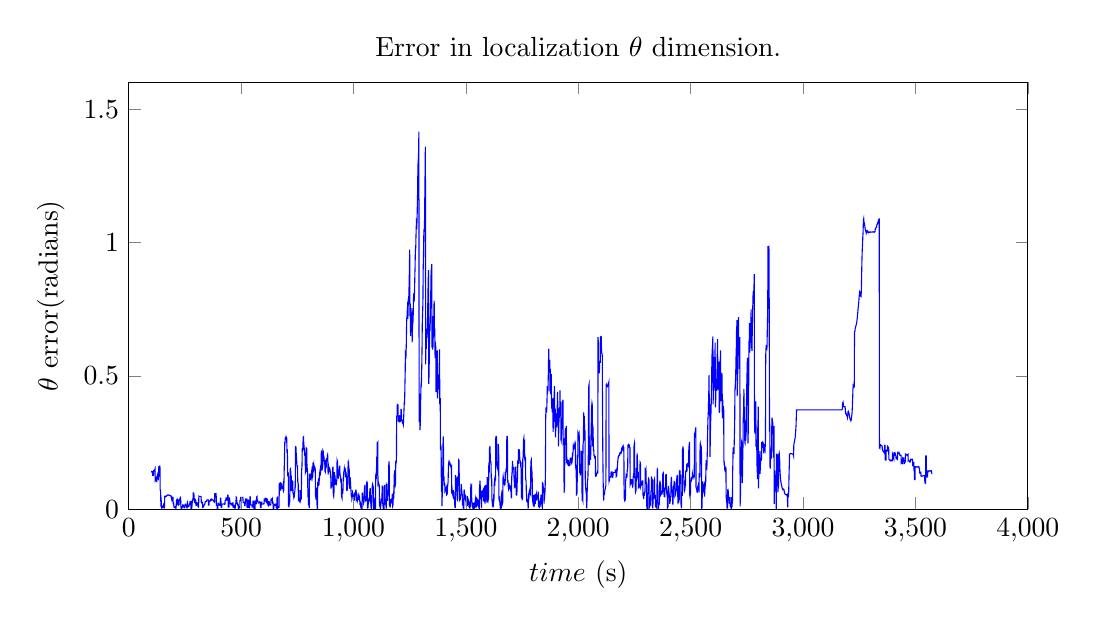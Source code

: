 % This file was created by matplotlib v0.1.0.
% Copyright (c) 2010--2014, Nico Schlömer <nico.schloemer@gmail.com>
% All rights reserved.
% 
% The lastest updates can be retrieved from
% 
% https://github.com/nschloe/matplotlib2tikz
% 
% where you can also submit bug reports and leavecomments.
% 
\begin{tikzpicture}

\begin{axis}[
title={Error in localization $\theta$ dimension.},
xlabel={$time$ (s)},
ylabel={$\theta$ error(radians)},
xmin=0, xmax=4000,
ymin=0, ymax=1.6,
axis on top,
width=13cm,
height=7cm
]
\addplot [blue]
coordinates {
(100,0.141)
(101,0.141)
(102,0.141)
(103,0.141)
(104,0.138)
(105,0.137)
(106,0.138)
(107,0.127)
(108,0.127)
(109,0.127)
(110,0.127)
(111,0.144)
(112,0.144)
(113,0.143)
(114,0.143)
(115,0.147)
(116,0.147)
(117,0.15)
(118,0.112)
(119,0.115)
(120,0.116)
(121,0.117)
(122,0.106)
(123,0.105)
(124,0.103)
(125,0.103)
(126,0.122)
(127,0.125)
(128,0.128)
(129,0.119)
(130,0.117)
(131,0.113)
(132,0.112)
(133,0.145)
(134,0.141)
(135,0.138)
(136,0.156)
(137,0.16)
(138,0.161)
(139,0.156)
(140,0.073)
(141,0.07)
(142,0.066)
(143,0.018)
(144,0.02)
(145,0.025)
(146,0.007)
(147,0.004)
(148,0.007)
(149,0.006)
(150,0.007)
(151,0.009)
(152,0.011)
(153,0.009)
(154,0.013)
(155,0.016)
(156,0.012)
(157,0.01)
(158,0.007)
(159,0.006)
(160,0.048)
(161,0.049)
(162,0.049)
(163,0.047)
(164,0.046)
(165,0.046)
(166,0.047)
(167,0.049)
(168,0.049)
(169,0.05)
(170,0.051)
(171,0.051)
(172,0.052)
(173,0.053)
(174,0.053)
(175,0.053)
(176,0.053)
(177,0.053)
(178,0.053)
(179,0.052)
(180,0.052)
(181,0.051)
(182,0.051)
(183,0.051)
(184,0.051)
(185,0.051)
(186,0.05)
(187,0.05)
(188,0.05)
(189,0.044)
(190,0.044)
(191,0.045)
(192,0.031)
(193,0.03)
(194,0.03)
(195,0.03)
(196,0.044)
(197,0.044)
(198,0.021)
(199,0.021)
(200,0.022)
(201,0.008)
(202,0.008)
(203,0.007)
(204,0.007)
(205,0.007)
(206,0.008)
(207,0.006)
(208,0.005)
(209,0.006)
(210,0.004)
(211,0.007)
(212,0.025)
(213,0.035)
(214,0.035)
(215,0.036)
(216,0.017)
(217,0.017)
(218,0.017)
(219,0.035)
(220,0.034)
(221,0.033)
(222,0.019)
(223,0.021)
(224,0.02)
(225,0.035)
(226,0.036)
(227,0.036)
(228,0.036)
(229,0.044)
(230,0.045)
(231,0.044)
(232,0.009)
(233,0.009)
(234,0.0)
(235,5.892e-05)
(236,0.0)
(237,0.007)
(238,0.008)
(239,0.008)
(240,0.015)
(241,0.016)
(242,0.015)
(243,0.015)
(244,0.011)
(245,0.011)
(246,0.005)
(247,0.005)
(248,0.005)
(249,0.005)
(250,0.016)
(251,0.016)
(252,0.018)
(253,0.017)
(254,0.015)
(255,0.013)
(256,0.012)
(257,0.009)
(258,0.008)
(259,0.006)
(260,0.023)
(261,0.025)
(262,0.008)
(263,0.009)
(264,0.01)
(265,0.01)
(266,0.01)
(267,0.011)
(268,0.011)
(269,0.02)
(270,0.02)
(271,0.018)
(272,0.019)
(273,0.029)
(274,0.029)
(275,0.028)
(276,0.028)
(277,0.0)
(278,0.001)
(279,0.0)
(280,1.594e-05)
(281,0.012)
(282,0.012)
(283,0.035)
(284,0.035)
(285,0.035)
(286,0.035)
(287,0.061)
(288,0.061)
(289,0.06)
(290,0.06)
(291,0.033)
(292,0.033)
(293,0.027)
(294,0.025)
(295,0.024)
(296,0.036)
(297,0.035)
(298,0.034)
(299,0.016)
(300,0.014)
(301,0.014)
(302,0.024)
(303,0.024)
(304,0.024)
(305,0.023)
(306,0.019)
(307,0.019)
(308,0.01)
(309,0.009)
(310,0.01)
(311,0.009)
(312,0.048)
(313,0.047)
(314,0.048)
(315,0.048)
(316,0.048)
(317,0.048)
(318,0.048)
(319,0.048)
(320,0.047)
(321,0.047)
(322,0.047)
(323,0.025)
(324,0.024)
(325,0.024)
(326,0.026)
(327,0.026)
(328,0.026)
(329,0.006)
(330,0.006)
(331,0.007)
(332,0.01)
(333,0.01)
(334,0.011)
(335,0.015)
(336,0.016)
(337,0.018)
(338,0.018)
(339,0.019)
(340,0.028)
(341,0.028)
(342,0.028)
(343,0.028)
(344,0.029)
(345,0.029)
(346,0.029)
(347,0.032)
(348,0.035)
(349,0.035)
(350,0.035)
(351,0.035)
(352,0.035)
(353,0.035)
(354,0.035)
(355,0.015)
(356,0.015)
(357,0.015)
(358,0.03)
(359,0.03)
(360,0.03)
(361,0.031)
(362,0.03)
(363,0.03)
(364,0.03)
(365,0.036)
(366,0.036)
(367,0.036)
(368,0.035)
(369,0.037)
(370,0.036)
(371,0.036)
(372,0.036)
(373,0.035)
(374,0.034)
(375,0.034)
(376,0.033)
(377,0.033)
(378,0.032)
(379,0.027)
(380,0.027)
(381,0.027)
(382,0.026)
(383,0.058)
(384,0.058)
(385,0.058)
(386,0.058)
(387,0.058)
(388,0.058)
(389,0.058)
(390,0.014)
(391,0.014)
(392,0.014)
(393,0.014)
(394,0.002)
(395,0.002)
(396,0.002)
(397,0.022)
(398,0.022)
(399,0.021)
(400,0.021)
(401,0.015)
(402,0.015)
(403,0.015)
(404,0.015)
(405,0.014)
(406,0.014)
(407,0.015)
(408,0.041)
(409,0.041)
(410,0.041)
(411,0.007)
(412,0.007)
(413,0.008)
(414,0.008)
(415,0.019)
(416,0.019)
(417,0.019)
(418,0.019)
(419,0.019)
(420,0.02)
(421,0.02)
(422,0.02)
(423,0.02)
(424,0.02)
(425,0.02)
(426,0.018)
(427,0.018)
(428,0.018)
(429,0.033)
(430,0.033)
(431,0.033)
(432,0.033)
(433,0.042)
(434,0.042)
(435,0.042)
(436,0.042)
(437,0.034)
(438,0.034)
(439,0.034)
(440,0.052)
(441,0.052)
(442,0.052)
(443,0.008)
(444,0.008)
(445,0.009)
(446,0.009)
(447,0.042)
(448,0.042)
(449,0.041)
(450,0.023)
(451,0.023)
(452,0.022)
(453,0.022)
(454,0.02)
(455,0.021)
(456,0.021)
(457,0.016)
(458,0.016)
(459,0.016)
(460,0.015)
(461,0.023)
(462,0.023)
(463,0.023)
(464,0.023)
(465,0.007)
(466,0.007)
(467,0.007)
(468,0.014)
(469,0.014)
(470,0.014)
(471,0.004)
(472,0.004)
(473,0.004)
(474,0.004)
(475,0.02)
(476,0.02)
(477,0.02)
(478,0.045)
(479,0.044)
(480,0.044)
(481,0.02)
(482,0.02)
(483,0.02)
(484,0.021)
(485,0.017)
(486,0.018)
(487,0.018)
(488,0.003)
(489,0.004)
(490,0.004)
(491,0.004)
(492,0.005)
(493,0.005)
(494,0.005)
(495,0.032)
(496,0.032)
(497,0.032)
(498,0.044)
(499,0.044)
(500,0.044)
(501,0.044)
(502,0.044)
(503,0.044)
(504,0.044)
(505,0.044)
(506,0.044)
(507,0.044)
(508,0.044)
(509,0.025)
(510,0.025)
(511,0.025)
(512,0.025)
(513,0.025)
(514,0.025)
(515,0.025)
(516,0.013)
(517,0.013)
(518,0.013)
(519,0.038)
(520,0.038)
(521,0.038)
(522,0.038)
(523,0.037)
(524,0.037)
(525,0.037)
(526,0.008)
(527,0.008)
(528,0.007)
(529,0.007)
(530,0.007)
(531,0.007)
(532,0.033)
(533,0.032)
(534,0.032)
(535,0.032)
(536,0.005)
(537,0.005)
(538,0.005)
(539,0.046)
(540,0.046)
(541,0.046)
(542,0.016)
(543,0.016)
(544,0.016)
(545,0.016)
(546,0.016)
(547,0.016)
(548,0.016)
(549,0.008)
(550,0.008)
(551,0.008)
(552,0.008)
(553,0.03)
(554,0.03)
(555,0.03)
(556,0.03)
(557,0.001)
(558,0.001)
(559,0.001)
(560,0.001)
(561,0.001)
(562,0.001)
(563,0.031)
(564,0.031)
(565,0.031)
(566,0.02)
(567,0.02)
(568,0.02)
(569,0.046)
(570,0.046)
(571,0.047)
(572,0.03)
(573,0.03)
(574,0.031)
(575,0.031)
(576,0.023)
(577,0.023)
(578,0.024)
(579,0.024)
(580,0.024)
(581,0.024)
(582,0.024)
(583,0.027)
(584,0.026)
(585,0.026)
(586,0.006)
(587,0.006)
(588,0.006)
(589,0.006)
(590,0.026)
(591,0.026)
(592,0.026)
(593,0.019)
(594,0.019)
(595,0.019)
(596,0.019)
(597,0.019)
(598,0.019)
(599,0.02)
(600,0.02)
(601,0.02)
(602,0.02)
(603,0.038)
(604,0.038)
(605,0.038)
(606,0.038)
(607,0.03)
(608,0.03)
(609,0.041)
(610,0.041)
(611,0.04)
(612,0.04)
(613,0.024)
(614,0.024)
(615,0.024)
(616,0.037)
(617,0.037)
(618,0.037)
(619,0.015)
(620,0.015)
(621,0.014)
(622,0.028)
(623,0.028)
(624,0.028)
(625,0.028)
(626,0.016)
(627,0.016)
(628,0.015)
(629,0.016)
(630,0.016)
(631,0.016)
(632,0.017)
(633,0.036)
(634,0.037)
(635,0.036)
(636,0.037)
(637,0.035)
(638,0.036)
(639,0.038)
(640,0.024)
(641,0.025)
(642,0.025)
(643,0.003)
(644,0.003)
(645,0.003)
(646,0.013)
(647,0.014)
(648,0.016)
(649,0.015)
(650,0.016)
(651,0.018)
(652,0.017)
(653,0.018)
(654,0.019)
(655,0.019)
(656,0.005)
(657,0.004)
(658,0.004)
(659,0.004)
(660,0.043)
(661,0.043)
(662,0.044)
(663,0.004)
(664,0.005)
(665,0.006)
(666,0.006)
(667,0.006)
(668,0.006)
(669,0.007)
(670,0.096)
(671,0.096)
(672,0.096)
(673,0.097)
(674,0.073)
(675,0.074)
(676,0.073)
(677,0.094)
(678,0.096)
(679,0.095)
(680,0.077)
(681,0.077)
(682,0.078)
(683,0.08)
(684,0.082)
(685,0.085)
(686,0.089)
(687,0.07)
(688,0.076)
(689,0.069)
(690,0.072)
(691,0.112)
(692,0.156)
(693,0.19)
(694,0.252)
(695,0.247)
(696,0.256)
(697,0.27)
(698,0.27)
(699,0.268)
(700,0.259)
(701,0.269)
(702,0.266)
(703,0.266)
(704,0.217)
(705,0.218)
(706,0.219)
(707,0.125)
(708,0.125)
(709,0.129)
(710,0.138)
(711,0.009)
(712,0.015)
(713,0.025)
(714,0.017)
(715,0.022)
(716,0.029)
(717,0.03)
(718,0.148)
(719,0.151)
(720,0.152)
(721,0.138)
(722,0.119)
(723,0.12)
(724,0.068)
(725,0.076)
(726,0.083)
(727,0.085)
(728,0.1)
(729,0.104)
(730,0.103)
(731,0.06)
(732,0.06)
(733,0.056)
(734,0.048)
(735,0.042)
(736,0.044)
(737,0.052)
(738,0.063)
(739,0.065)
(740,0.082)
(741,0.083)
(742,0.233)
(743,0.234)
(744,0.232)
(745,0.213)
(746,0.195)
(747,0.19)
(748,0.163)
(749,0.163)
(750,0.156)
(751,0.164)
(752,0.103)
(753,0.099)
(754,0.097)
(755,0.034)
(756,0.035)
(757,0.034)
(758,0.036)
(759,0.032)
(760,0.036)
(761,0.028)
(762,0.071)
(763,0.061)
(764,0.058)
(765,0.038)
(766,0.043)
(767,0.042)
(768,0.041)
(769,0.141)
(770,0.152)
(771,0.164)
(772,0.226)
(773,0.228)
(774,0.228)
(775,0.227)
(776,0.268)
(777,0.27)
(778,0.271)
(779,0.233)
(780,0.236)
(781,0.226)
(782,0.218)
(783,0.202)
(784,0.201)
(785,0.203)
(786,0.142)
(787,0.146)
(788,0.14)
(789,0.142)
(790,0.229)
(791,0.228)
(792,0.226)
(793,0.167)
(794,0.154)
(795,0.145)
(796,0.137)
(797,0.062)
(798,0.066)
(799,0.068)
(800,0.016)
(801,0.016)
(802,0.025)
(803,0.004)
(804,0.123)
(805,0.121)
(806,0.131)
(807,0.131)
(808,0.119)
(809,0.116)
(810,0.108)
(811,0.117)
(812,0.119)
(813,0.132)
(814,0.143)
(815,0.148)
(816,0.142)
(817,0.121)
(818,0.126)
(819,0.125)
(820,0.174)
(821,0.163)
(822,0.165)
(823,0.169)
(824,0.15)
(825,0.153)
(826,0.158)
(827,0.159)
(828,0.157)
(829,0.153)
(830,0.149)
(831,0.052)
(832,0.048)
(833,0.038)
(834,0.038)
(835,0.072)
(836,0.077)
(837,0.076)
(838,0.01)
(839,0.003)
(840,0.001)
(841,0.099)
(842,0.099)
(843,0.104)
(844,0.099)
(845,0.099)
(846,0.091)
(847,0.092)
(848,0.121)
(849,0.132)
(850,0.138)
(851,0.132)
(852,0.138)
(853,0.136)
(854,0.162)
(855,0.163)
(856,0.168)
(857,0.22)
(858,0.211)
(859,0.21)
(860,0.145)
(861,0.151)
(862,0.155)
(863,0.158)
(864,0.22)
(865,0.218)
(866,0.214)
(867,0.184)
(868,0.189)
(869,0.191)
(870,0.18)
(871,0.179)
(872,0.18)
(873,0.148)
(874,0.15)
(875,0.145)
(876,0.157)
(877,0.172)
(878,0.169)
(879,0.166)
(880,0.19)
(881,0.19)
(882,0.186)
(883,0.178)
(884,0.201)
(885,0.204)
(886,0.196)
(887,0.13)
(888,0.139)
(889,0.14)
(890,0.157)
(891,0.152)
(892,0.149)
(893,0.149)
(894,0.151)
(895,0.145)
(896,0.146)
(897,0.135)
(898,0.126)
(899,0.121)
(900,0.077)
(901,0.083)
(902,0.087)
(903,0.086)
(904,0.097)
(905,0.096)
(906,0.1)
(907,0.151)
(908,0.149)
(909,0.151)
(910,0.06)
(911,0.052)
(912,0.048)
(913,0.056)
(914,0.137)
(915,0.137)
(916,0.134)
(917,0.106)
(918,0.103)
(919,0.108)
(920,0.094)
(921,0.095)
(922,0.099)
(923,0.101)
(924,0.097)
(925,0.102)
(926,0.113)
(927,0.184)
(928,0.181)
(929,0.179)
(930,0.123)
(931,0.12)
(932,0.118)
(933,0.117)
(934,0.137)
(935,0.143)
(936,0.136)
(937,0.156)
(938,0.161)
(939,0.161)
(940,0.128)
(941,0.126)
(942,0.124)
(943,0.113)
(944,0.1)
(945,0.099)
(946,0.102)
(947,0.048)
(948,0.044)
(949,0.041)
(950,0.063)
(951,0.066)
(952,0.064)
(953,0.063)
(954,0.119)
(955,0.114)
(956,0.104)
(957,0.14)
(958,0.142)
(959,0.15)
(960,0.142)
(961,0.142)
(962,0.148)
(963,0.151)
(964,0.149)
(965,0.122)
(966,0.121)
(967,0.14)
(968,0.125)
(969,0.123)
(970,0.069)
(971,0.074)
(972,0.073)
(973,0.088)
(974,0.094)
(975,0.096)
(976,0.172)
(977,0.17)
(978,0.174)
(979,0.16)
(980,0.151)
(981,0.148)
(982,0.077)
(983,0.084)
(984,0.08)
(985,0.081)
(986,0.119)
(987,0.086)
(988,0.084)
(989,0.069)
(990,0.053)
(991,0.044)
(992,0.054)
(993,0.039)
(994,0.043)
(995,0.052)
(996,0.045)
(997,0.057)
(998,0.052)
(999,0.051)
(1000,0.047)
(1001,0.049)
(1002,0.051)
(1003,0.038)
(1004,0.034)
(1005,0.034)
(1006,0.061)
(1007,0.062)
(1008,0.057)
(1009,0.06)
(1010,0.071)
(1011,0.071)
(1012,0.067)
(1013,0.037)
(1014,0.04)
(1015,0.036)
(1016,0.035)
(1017,0.035)
(1018,0.032)
(1019,0.043)
(1020,0.038)
(1021,0.04)
(1022,0.048)
(1023,0.042)
(1024,0.039)
(1025,0.04)
(1026,0.046)
(1027,0.042)
(1028,0.031)
(1029,0.018)
(1030,0.018)
(1031,0.028)
(1032,0.009)
(1033,0.008)
(1034,0.003)
(1035,0.01)
(1036,0.006)
(1037,0.009)
(1038,0.007)
(1039,0.062)
(1040,0.054)
(1041,0.042)
(1042,0.048)
(1043,0.04)
(1044,0.037)
(1045,0.026)
(1046,0.031)
(1047,0.043)
(1048,0.042)
(1049,0.08)
(1050,0.085)
(1051,0.091)
(1052,0.051)
(1053,0.033)
(1054,0.035)
(1055,0.035)
(1056,0.044)
(1057,0.032)
(1058,0.032)
(1059,0.099)
(1060,0.102)
(1061,0.1)
(1062,0.002)
(1063,0.012)
(1064,0.01)
(1065,0.004)
(1066,0.034)
(1067,0.035)
(1068,0.027)
(1069,0.042)
(1070,0.031)
(1071,0.038)
(1072,0.053)
(1073,0.074)
(1074,0.077)
(1075,0.077)
(1076,0.024)
(1077,0.022)
(1078,0.008)
(1079,0.002)
(1080,0.002)
(1081,0.01)
(1082,0.018)
(1083,0.074)
(1084,0.091)
(1085,0.094)
(1086,0.089)
(1087,0.088)
(1088,0.082)
(1089,0.08)
(1090,0.0)
(1091,0.001)
(1092,0.01)
(1093,0.036)
(1094,0.033)
(1095,0.032)
(1096,0.01)
(1097,0.011)
(1098,0.001)
(1099,0.127)
(1100,0.131)
(1101,0.114)
(1102,0.115)
(1103,0.183)
(1104,0.18)
(1105,0.178)
(1106,0.253)
(1107,0.236)
(1108,0.24)
(1109,0.098)
(1110,0.101)
(1111,0.097)
(1112,0.098)
(1113,0.088)
(1114,0.083)
(1115,0.092)
(1116,0.01)
(1117,0.016)
(1118,0.016)
(1119,0.002)
(1120,0.005)
(1121,0.013)
(1122,0.015)
(1123,0.037)
(1124,0.038)
(1125,0.033)
(1126,0.037)
(1127,0.057)
(1128,0.086)
(1129,0.086)
(1130,0.022)
(1131,0.017)
(1132,0.005)
(1133,0.003)
(1134,0.005)
(1135,0.003)
(1136,0.001)
(1137,0.083)
(1138,0.086)
(1139,0.091)
(1140,0.017)
(1141,0.035)
(1142,0.031)
(1143,0.029)
(1144,0.023)
(1145,0.009)
(1146,0.002)
(1147,0.089)
(1148,0.086)
(1149,0.088)
(1150,0.042)
(1151,0.031)
(1152,0.044)
(1153,0.063)
(1154,0.06)
(1155,0.058)
(1156,0.052)
(1157,0.165)
(1158,0.179)
(1159,0.162)
(1160,0.013)
(1161,0.019)
(1162,0.013)
(1163,0.006)
(1164,0.019)
(1165,0.027)
(1166,0.037)
(1167,0.024)
(1168,0.024)
(1169,0.033)
(1170,0.04)
(1171,0.025)
(1172,0.047)
(1173,0.058)
(1174,0.01)
(1175,0.012)
(1176,0.02)
(1177,0.043)
(1178,0.045)
(1179,0.061)
(1180,0.057)
(1181,0.127)
(1182,0.134)
(1183,0.137)
(1184,0.146)
(1185,0.097)
(1186,0.09)
(1187,0.094)
(1188,0.172)
(1189,0.17)
(1190,0.176)
(1191,0.177)
(1192,0.348)
(1193,0.349)
(1194,0.349)
(1195,0.392)
(1196,0.391)
(1197,0.391)
(1198,0.391)
(1199,0.33)
(1200,0.33)
(1201,0.331)
(1202,0.33)
(1203,0.329)
(1204,0.349)
(1205,0.35)
(1206,0.349)
(1207,0.328)
(1208,0.328)
(1209,0.328)
(1210,0.328)
(1211,0.371)
(1212,0.37)
(1213,0.371)
(1214,0.334)
(1215,0.334)
(1216,0.334)
(1217,0.334)
(1218,0.323)
(1219,0.322)
(1220,0.321)
(1221,0.319)
(1222,0.316)
(1223,0.337)
(1224,0.357)
(1225,0.379)
(1226,0.399)
(1227,0.398)
(1228,0.425)
(1229,0.473)
(1230,0.509)
(1231,0.582)
(1232,0.578)
(1233,0.564)
(1234,0.587)
(1235,0.619)
(1236,0.679)
(1237,0.714)
(1238,0.715)
(1239,0.744)
(1240,0.739)
(1241,0.777)
(1242,0.714)
(1243,0.744)
(1244,0.791)
(1245,0.769)
(1246,0.796)
(1247,0.823)
(1248,0.865)
(1249,0.907)
(1250,0.973)
(1251,0.733)
(1252,0.735)
(1253,0.771)
(1254,0.649)
(1255,0.675)
(1256,0.691)
(1257,0.698)
(1258,0.699)
(1259,0.725)
(1260,0.754)
(1261,0.625)
(1262,0.662)
(1263,0.701)
(1264,0.693)
(1265,0.711)
(1266,0.737)
(1267,0.791)
(1268,0.809)
(1269,0.782)
(1270,0.781)
(1271,0.797)
(1272,0.836)
(1273,0.875)
(1274,0.908)
(1275,0.955)
(1276,0.976)
(1277,0.98)
(1278,1.022)
(1279,1.049)
(1280,1.076)
(1281,1.072)
(1282,1.067)
(1283,1.085)
(1284,1.137)
(1285,1.176)
(1286,1.243)
(1287,1.292)
(1288,1.307)
(1289,1.316)
(1290,1.355)
(1291,1.416)
(1292,0.326)
(1293,0.379)
(1294,0.418)
(1295,0.433)
(1296,0.296)
(1297,0.316)
(1298,0.356)
(1299,0.41)
(1300,0.45)
(1301,0.477)
(1302,0.461)
(1303,0.503)
(1304,0.547)
(1305,0.603)
(1306,0.691)
(1307,0.724)
(1308,0.746)
(1309,0.784)
(1310,0.894)
(1311,0.934)
(1312,0.982)
(1313,1.035)
(1314,1.05)
(1315,1.04)
(1316,1.067)
(1317,1.155)
(1318,1.201)
(1319,1.317)
(1320,1.359)
(1321,0.543)
(1322,0.605)
(1323,0.624)
(1324,0.601)
(1325,0.643)
(1326,0.677)
(1327,0.642)
(1328,0.657)
(1329,0.685)
(1330,0.747)
(1331,0.787)
(1332,0.841)
(1333,0.875)
(1334,0.896)
(1335,0.47)
(1336,0.502)
(1337,0.552)
(1338,0.623)
(1339,0.67)
(1340,0.685)
(1341,0.682)
(1342,0.735)
(1343,0.778)
(1344,0.82)
(1345,0.877)
(1346,0.893)
(1347,0.89)
(1348,0.919)
(1349,0.606)
(1350,0.655)
(1351,0.724)
(1352,0.598)
(1353,0.619)
(1354,0.617)
(1355,0.655)
(1356,0.664)
(1357,0.708)
(1358,0.759)
(1359,0.782)
(1360,0.659)
(1361,0.647)
(1362,0.677)
(1363,0.566)
(1364,0.625)
(1365,0.62)
(1366,0.609)
(1367,0.439)
(1368,0.489)
(1369,0.536)
(1370,0.523)
(1371,0.562)
(1372,0.589)
(1373,0.595)
(1374,0.415)
(1375,0.442)
(1376,0.505)
(1377,0.455)
(1378,0.456)
(1379,0.448)
(1380,0.475)
(1381,0.507)
(1382,0.558)
(1383,0.599)
(1384,0.394)
(1385,0.414)
(1386,0.414)
(1387,0.224)
(1388,0.223)
(1389,0.226)
(1390,0.228)
(1391,0.074)
(1392,0.076)
(1393,0.076)
(1394,0.011)
(1395,0.062)
(1396,0.063)
(1397,0.116)
(1398,0.234)
(1399,0.26)
(1400,0.273)
(1401,0.108)
(1402,0.108)
(1403,0.111)
(1404,0.093)
(1405,0.094)
(1406,0.094)
(1407,0.067)
(1408,0.069)
(1409,0.071)
(1410,0.07)
(1411,0.078)
(1412,0.08)
(1413,0.082)
(1414,0.053)
(1415,0.054)
(1416,0.056)
(1417,0.057)
(1418,0.088)
(1419,0.087)
(1420,0.095)
(1421,0.102)
(1422,0.144)
(1423,0.169)
(1424,0.165)
(1425,0.165)
(1426,0.167)
(1427,0.171)
(1428,0.175)
(1429,0.171)
(1430,0.168)
(1431,0.166)
(1432,0.167)
(1433,0.159)
(1434,0.156)
(1435,0.161)
(1436,0.162)
(1437,0.058)
(1438,0.066)
(1439,0.073)
(1440,0.064)
(1441,0.062)
(1442,0.051)
(1443,0.048)
(1444,0.071)
(1445,0.06)
(1446,0.061)
(1447,0.045)
(1448,0.045)
(1449,0.044)
(1450,0.037)
(1451,0.006)
(1452,0.006)
(1453,0.006)
(1454,0.128)
(1455,0.121)
(1456,0.12)
(1457,0.116)
(1458,0.083)
(1459,0.087)
(1460,0.092)
(1461,0.037)
(1462,0.035)
(1463,0.042)
(1464,0.114)
(1465,0.112)
(1466,0.112)
(1467,0.11)
(1468,0.185)
(1469,0.184)
(1470,0.18)
(1471,0.034)
(1472,0.036)
(1473,0.038)
(1474,0.035)
(1475,0.037)
(1476,0.043)
(1477,0.053)
(1478,0.054)
(1479,0.094)
(1480,0.088)
(1481,0.08)
(1482,0.062)
(1483,0.054)
(1484,0.054)
(1485,0.016)
(1486,0.015)
(1487,0.021)
(1488,0.009)
(1489,0.002)
(1490,0.004)
(1491,0.003)
(1492,0.074)
(1493,0.069)
(1494,0.061)
(1495,0.049)
(1496,0.041)
(1497,0.042)
(1498,0.045)
(1499,0.037)
(1500,0.04)
(1501,0.036)
(1502,0.012)
(1503,0.011)
(1504,0.012)
(1505,0.02)
(1506,0.048)
(1507,0.048)
(1508,0.04)
(1509,0.02)
(1510,0.022)
(1511,0.023)
(1512,0.029)
(1513,0.025)
(1514,0.009)
(1515,0.008)
(1516,0.009)
(1517,0.007)
(1518,0.003)
(1519,0.023)
(1520,0.031)
(1521,0.027)
(1522,0.086)
(1523,0.083)
(1524,0.086)
(1525,0.088)
(1526,0.038)
(1527,0.027)
(1528,0.025)
(1529,0.013)
(1530,0.009)
(1531,0.016)
(1532,0.018)
(1533,0.007)
(1534,0.002)
(1535,0.003)
(1536,0.017)
(1537,0.019)
(1538,0.021)
(1539,0.006)
(1540,0.008)
(1541,0.009)
(1542,0.012)
(1543,0.039)
(1544,0.035)
(1545,0.037)
(1546,0.032)
(1547,0.011)
(1548,0.013)
(1549,0.016)
(1550,0.038)
(1551,0.036)
(1552,0.025)
(1553,0.021)
(1554,0.017)
(1555,0.021)
(1556,0.036)
(1557,0.013)
(1558,0.011)
(1559,0.003)
(1560,0.002)
(1561,0.091)
(1562,0.091)
(1563,0.107)
(1564,0.082)
(1565,0.066)
(1566,0.056)
(1567,0.054)
(1568,0.022)
(1569,0.017)
(1570,0.004)
(1571,0.069)
(1572,0.049)
(1573,0.047)
(1574,0.047)
(1575,0.055)
(1576,0.07)
(1577,0.072)
(1578,0.05)
(1579,0.041)
(1580,0.028)
(1581,0.068)
(1582,0.078)
(1583,0.084)
(1584,0.085)
(1585,0.021)
(1586,0.029)
(1587,0.034)
(1588,0.078)
(1589,0.085)
(1590,0.091)
(1591,0.039)
(1592,0.038)
(1593,0.034)
(1594,0.025)
(1595,0.12)
(1596,0.11)
(1597,0.11)
(1598,0.115)
(1599,0.054)
(1600,0.038)
(1601,0.043)
(1602,0.162)
(1603,0.159)
(1604,0.155)
(1605,0.226)
(1606,0.226)
(1607,0.237)
(1608,0.216)
(1609,0.178)
(1610,0.179)
(1611,0.179)
(1612,0.169)
(1613,0.116)
(1614,0.115)
(1615,0.113)
(1616,0.037)
(1617,0.028)
(1618,0.034)
(1619,0.02)
(1620,0.016)
(1621,0.009)
(1622,0.01)
(1623,0.035)
(1624,0.03)
(1625,0.037)
(1626,0.091)
(1627,0.1)
(1628,0.093)
(1629,0.087)
(1630,0.127)
(1631,0.119)
(1632,0.117)
(1633,0.266)
(1634,0.272)
(1635,0.273)
(1636,0.273)
(1637,0.164)
(1638,0.164)
(1639,0.167)
(1640,0.153)
(1641,0.151)
(1642,0.151)
(1643,0.147)
(1644,0.245)
(1645,0.232)
(1646,0.21)
(1647,0.043)
(1648,0.036)
(1649,0.037)
(1650,0.048)
(1651,0.025)
(1652,0.016)
(1653,0.006)
(1654,0.004)
(1655,0.014)
(1656,0.019)
(1657,0.001)
(1658,0.041)
(1659,0.057)
(1660,0.062)
(1661,0.057)
(1662,0.019)
(1663,0.022)
(1664,0.025)
(1665,0.113)
(1666,0.122)
(1667,0.115)
(1668,0.102)
(1669,0.099)
(1670,0.104)
(1671,0.106)
(1672,0.095)
(1673,0.092)
(1674,0.095)
(1675,0.14)
(1676,0.13)
(1677,0.125)
(1678,0.141)
(1679,0.149)
(1680,0.148)
(1681,0.146)
(1682,0.26)
(1683,0.273)
(1684,0.273)
(1685,0.256)
(1686,0.1)
(1687,0.106)
(1688,0.106)
(1689,0.078)
(1690,0.075)
(1691,0.088)
(1692,0.097)
(1693,0.089)
(1694,0.083)
(1695,0.076)
(1696,0.089)
(1697,0.089)
(1698,0.075)
(1699,0.075)
(1700,0.069)
(1701,0.064)
(1702,0.046)
(1703,0.041)
(1704,0.119)
(1705,0.133)
(1706,0.132)
(1707,0.181)
(1708,0.171)
(1709,0.16)
(1710,0.153)
(1711,0.151)
(1712,0.151)
(1713,0.157)
(1714,0.122)
(1715,0.115)
(1716,0.085)
(1717,0.087)
(1718,0.099)
(1719,0.086)
(1720,0.081)
(1721,0.156)
(1722,0.157)
(1723,0.136)
(1724,0.067)
(1725,0.07)
(1726,0.051)
(1727,0.057)
(1728,0.092)
(1729,0.11)
(1730,0.118)
(1731,0.182)
(1732,0.177)
(1733,0.17)
(1734,0.225)
(1735,0.212)
(1736,0.209)
(1737,0.215)
(1738,0.217)
(1739,0.209)
(1740,0.18)
(1741,0.182)
(1742,0.179)
(1743,0.176)
(1744,0.157)
(1745,0.17)
(1746,0.171)
(1747,0.045)
(1748,0.043)
(1749,0.044)
(1750,0.04)
(1751,0.045)
(1752,0.036)
(1753,0.186)
(1754,0.192)
(1755,0.192)
(1756,0.247)
(1757,0.261)
(1758,0.266)
(1759,0.248)
(1760,0.245)
(1761,0.248)
(1762,0.188)
(1763,0.184)
(1764,0.191)
(1765,0.196)
(1766,0.115)
(1767,0.109)
(1768,0.105)
(1769,0.063)
(1770,0.05)
(1771,0.031)
(1772,0.032)
(1773,0.03)
(1774,0.032)
(1775,0.028)
(1776,0.023)
(1777,0.005)
(1778,0.006)
(1779,0.059)
(1780,0.053)
(1781,0.05)
(1782,0.067)
(1783,0.069)
(1784,0.071)
(1785,0.075)
(1786,0.06)
(1787,0.057)
(1788,0.055)
(1789,0.173)
(1790,0.181)
(1791,0.184)
(1792,0.152)
(1793,0.148)
(1794,0.14)
(1795,0.124)
(1796,0.036)
(1797,0.031)
(1798,0.039)
(1799,0.029)
(1800,0.035)
(1801,0.053)
(1802,0.04)
(1803,0.016)
(1804,0.018)
(1805,0.016)
(1806,0.054)
(1807,0.04)
(1808,0.036)
(1809,0.019)
(1810,0.057)
(1811,0.046)
(1812,0.049)
(1813,0.052)
(1814,0.056)
(1815,0.032)
(1816,0.04)
(1817,0.041)
(1818,0.045)
(1819,0.048)
(1820,0.05)
(1821,0.052)
(1822,0.066)
(1823,0.013)
(1824,0.011)
(1825,0.013)
(1826,0.031)
(1827,0.014)
(1828,0.009)
(1829,0.011)
(1830,0.011)
(1831,0.038)
(1832,0.027)
(1833,0.036)
(1834,0.054)
(1835,0.035)
(1836,0.04)
(1837,0.043)
(1838,0.015)
(1839,0.011)
(1840,0.007)
(1841,0.098)
(1842,0.097)
(1843,0.094)
(1844,0.085)
(1845,0.06)
(1846,0.066)
(1847,0.065)
(1848,0.021)
(1849,0.045)
(1850,0.061)
(1851,0.056)
(1852,0.066)
(1853,0.091)
(1854,0.138)
(1855,0.336)
(1856,0.369)
(1857,0.382)
(1858,0.375)
(1859,0.362)
(1860,0.381)
(1861,0.406)
(1862,0.461)
(1863,0.431)
(1864,0.452)
(1865,0.441)
(1866,0.473)
(1867,0.513)
(1868,0.568)
(1869,0.602)
(1870,0.534)
(1871,0.541)
(1872,0.552)
(1873,0.559)
(1874,0.442)
(1875,0.493)
(1876,0.526)
(1877,0.443)
(1878,0.431)
(1879,0.466)
(1880,0.506)
(1881,0.399)
(1882,0.378)
(1883,0.385)
(1884,0.363)
(1885,0.374)
(1886,0.381)
(1887,0.415)
(1888,0.29)
(1889,0.321)
(1890,0.302)
(1891,0.383)
(1892,0.415)
(1893,0.428)
(1894,0.461)
(1895,0.327)
(1896,0.35)
(1897,0.361)
(1898,0.377)
(1899,0.269)
(1900,0.305)
(1901,0.357)
(1902,0.357)
(1903,0.32)
(1904,0.32)
(1905,0.307)
(1906,0.351)
(1907,0.402)
(1908,0.44)
(1909,0.373)
(1910,0.376)
(1911,0.376)
(1912,0.235)
(1913,0.287)
(1914,0.324)
(1915,0.34)
(1916,0.354)
(1917,0.348)
(1918,0.387)
(1919,0.445)
(1920,0.348)
(1921,0.387)
(1922,0.403)
(1923,0.261)
(1924,0.257)
(1925,0.269)
(1926,0.313)
(1927,0.299)
(1928,0.343)
(1929,0.333)
(1930,0.399)
(1931,0.405)
(1932,0.41)
(1933,0.251)
(1934,0.254)
(1935,0.256)
(1936,0.258)
(1937,0.061)
(1938,0.073)
(1939,0.089)
(1940,0.207)
(1941,0.25)
(1942,0.29)
(1943,0.304)
(1944,0.278)
(1945,0.291)
(1946,0.302)
(1947,0.312)
(1948,0.173)
(1949,0.179)
(1950,0.183)
(1951,0.175)
(1952,0.171)
(1953,0.17)
(1954,0.168)
(1955,0.181)
(1956,0.18)
(1957,0.181)
(1958,0.164)
(1959,0.164)
(1960,0.164)
(1961,0.165)
(1962,0.164)
(1963,0.166)
(1964,0.188)
(1965,0.191)
(1966,0.191)
(1967,0.191)
(1968,0.179)
(1969,0.18)
(1970,0.18)
(1971,0.173)
(1972,0.175)
(1973,0.183)
(1974,0.212)
(1975,0.196)
(1976,0.212)
(1977,0.215)
(1978,0.24)
(1979,0.237)
(1980,0.231)
(1981,0.235)
(1982,0.237)
(1983,0.234)
(1984,0.24)
(1985,0.244)
(1986,0.25)
(1987,0.247)
(1988,0.162)
(1989,0.155)
(1990,0.157)
(1991,0.146)
(1992,0.051)
(1993,0.057)
(1994,0.059)
(1995,0.063)
(1996,0.202)
(1997,0.19)
(1998,0.205)
(1999,0.287)
(2000,0.284)
(2001,0.281)
(2002,0.273)
(2003,0.276)
(2004,0.28)
(2005,0.26)
(2006,0.136)
(2007,0.148)
(2008,0.148)
(2009,0.13)
(2010,0.132)
(2011,0.134)
(2012,0.147)
(2013,0.201)
(2014,0.197)
(2015,0.218)
(2016,0.211)
(2017,0.039)
(2018,0.041)
(2019,0.038)
(2020,0.034)
(2021,0.239)
(2022,0.248)
(2023,0.249)
(2024,0.363)
(2025,0.345)
(2026,0.34)
(2027,0.349)
(2028,0.296)
(2029,0.287)
(2030,0.295)
(2031,0.12)
(2032,0.095)
(2033,0.08)
(2034,0.069)
(2035,0.064)
(2036,0.056)
(2037,0.024)
(2038,0.003)
(2039,0.044)
(2040,0.074)
(2041,0.104)
(2042,0.11)
(2043,0.12)
(2044,0.159)
(2045,0.219)
(2046,0.428)
(2047,0.464)
(2048,0.468)
(2049,0.172)
(2050,0.165)
(2051,0.193)
(2052,0.232)
(2053,0.229)
(2054,0.194)
(2055,0.185)
(2056,0.238)
(2057,0.283)
(2058,0.322)
(2059,0.376)
(2060,0.389)
(2061,0.398)
(2062,0.393)
(2063,0.235)
(2064,0.266)
(2065,0.317)
(2066,0.286)
(2067,0.247)
(2068,0.221)
(2069,0.221)
(2070,0.202)
(2071,0.2)
(2072,0.197)
(2073,0.194)
(2074,0.196)
(2075,0.194)
(2076,0.195)
(2077,0.124)
(2078,0.123)
(2079,0.124)
(2080,0.126)
(2081,0.128)
(2082,0.131)
(2083,0.134)
(2084,0.134)
(2085,0.138)
(2086,0.141)
(2087,0.14)
(2088,0.645)
(2089,0.627)
(2090,0.625)
(2091,0.513)
(2092,0.511)
(2093,0.511)
(2094,0.513)
(2095,0.552)
(2096,0.552)
(2097,0.551)
(2098,0.551)
(2099,0.645)
(2100,0.647)
(2101,0.648)
(2102,0.648)
(2103,0.61)
(2104,0.585)
(2105,0.585)
(2106,0.584)
(2107,0.571)
(2108,0.358)
(2109,0.233)
(2110,0.156)
(2111,0.094)
(2112,0.06)
(2113,0.032)
(2114,0.049)
(2115,0.061)
(2116,0.053)
(2117,0.062)
(2118,0.066)
(2119,0.073)
(2120,0.076)
(2121,0.083)
(2122,0.085)
(2123,0.086)
(2124,0.464)
(2125,0.467)
(2126,0.464)
(2127,0.462)
(2128,0.463)
(2129,0.461)
(2130,0.46)
(2131,0.463)
(2132,0.465)
(2133,0.469)
(2134,0.466)
(2135,0.47)
(2136,0.474)
(2137,0.104)
(2138,0.107)
(2139,0.11)
(2140,0.117)
(2141,0.118)
(2142,0.12)
(2143,0.121)
(2144,0.122)
(2145,0.123)
(2146,0.138)
(2147,0.14)
(2148,0.14)
(2149,0.14)
(2150,0.14)
(2151,0.119)
(2152,0.119)
(2153,0.119)
(2154,0.119)
(2155,0.136)
(2156,0.136)
(2157,0.137)
(2158,0.137)
(2159,0.137)
(2160,0.137)
(2161,0.137)
(2162,0.137)
(2163,0.137)
(2164,0.137)
(2165,0.146)
(2166,0.146)
(2167,0.146)
(2168,0.147)
(2169,0.122)
(2170,0.123)
(2171,0.125)
(2172,0.138)
(2173,0.143)
(2174,0.163)
(2175,0.169)
(2176,0.181)
(2177,0.189)
(2178,0.197)
(2179,0.196)
(2180,0.2)
(2181,0.2)
(2182,0.202)
(2183,0.202)
(2184,0.207)
(2185,0.206)
(2186,0.211)
(2187,0.212)
(2188,0.213)
(2189,0.212)
(2190,0.214)
(2191,0.211)
(2192,0.213)
(2193,0.224)
(2194,0.222)
(2195,0.223)
(2196,0.225)
(2197,0.23)
(2198,0.227)
(2199,0.234)
(2200,0.236)
(2201,0.229)
(2202,0.227)
(2203,0.228)
(2204,0.041)
(2205,0.041)
(2206,0.042)
(2207,0.031)
(2208,0.032)
(2209,0.036)
(2210,0.049)
(2211,0.106)
(2212,0.117)
(2213,0.126)
(2214,0.123)
(2215,0.119)
(2216,0.12)
(2217,0.124)
(2218,0.147)
(2219,0.149)
(2220,0.156)
(2221,0.24)
(2222,0.241)
(2223,0.242)
(2224,0.238)
(2225,0.242)
(2226,0.242)
(2227,0.238)
(2228,0.233)
(2229,0.232)
(2230,0.231)
(2231,0.092)
(2232,0.095)
(2233,0.095)
(2234,0.097)
(2235,0.099)
(2236,0.104)
(2237,0.112)
(2238,0.1)
(2239,0.101)
(2240,0.093)
(2241,0.088)
(2242,0.092)
(2243,0.082)
(2244,0.12)
(2245,0.123)
(2246,0.123)
(2247,0.122)
(2248,0.234)
(2249,0.244)
(2250,0.248)
(2251,0.151)
(2252,0.148)
(2253,0.149)
(2254,0.067)
(2255,0.063)
(2256,0.067)
(2257,0.072)
(2258,0.114)
(2259,0.116)
(2260,0.117)
(2261,0.199)
(2262,0.204)
(2263,0.201)
(2264,0.129)
(2265,0.123)
(2266,0.129)
(2267,0.131)
(2268,0.079)
(2269,0.079)
(2270,0.08)
(2271,0.082)
(2272,0.086)
(2273,0.091)
(2274,0.085)
(2275,0.176)
(2276,0.174)
(2277,0.169)
(2278,0.089)
(2279,0.093)
(2280,0.092)
(2281,0.091)
(2282,0.094)
(2283,0.098)
(2284,0.101)
(2285,0.099)
(2286,0.103)
(2287,0.108)
(2288,0.053)
(2289,0.051)
(2290,0.049)
(2291,0.038)
(2292,0.056)
(2293,0.058)
(2294,0.05)
(2295,0.061)
(2296,0.062)
(2297,0.064)
(2298,0.146)
(2299,0.144)
(2300,0.149)
(2301,0.152)
(2302,0.103)
(2303,0.099)
(2304,0.094)
(2305,0.006)
(2306,0.003)
(2307,0.001)
(2308,0.002)
(2309,0.06)
(2310,0.061)
(2311,0.062)
(2312,0.108)
(2313,0.114)
(2314,0.112)
(2315,0.108)
(2316,0.005)
(2317,0.007)
(2318,0.01)
(2319,0.023)
(2320,0.019)
(2321,0.019)
(2322,0.018)
(2323,0.065)
(2324,0.067)
(2325,0.072)
(2326,0.119)
(2327,0.118)
(2328,0.112)
(2329,0.11)
(2330,0.011)
(2331,0.005)
(2332,0.005)
(2333,0.053)
(2334,0.05)
(2335,0.045)
(2336,0.038)
(2337,0.107)
(2338,0.109)
(2339,0.112)
(2340,0.059)
(2341,0.054)
(2342,0.046)
(2343,0.047)
(2344,0.007)
(2345,0.015)
(2346,0.014)
(2347,0.01)
(2348,0.03)
(2349,0.029)
(2350,0.034)
(2351,0.144)
(2352,0.15)
(2353,0.148)
(2354,0.004)
(2355,0.002)
(2356,0.007)
(2357,0.004)
(2358,0.018)
(2359,0.016)
(2360,0.018)
(2361,0.019)
(2362,0.096)
(2363,0.1)
(2364,0.107)
(2365,0.093)
(2366,0.094)
(2367,0.09)
(2368,0.056)
(2369,0.058)
(2370,0.062)
(2371,0.058)
(2372,0.057)
(2373,0.06)
(2374,0.063)
(2375,0.067)
(2376,0.129)
(2377,0.135)
(2378,0.136)
(2379,0.081)
(2380,0.075)
(2381,0.07)
(2382,0.048)
(2383,0.047)
(2384,0.046)
(2385,0.046)
(2386,0.079)
(2387,0.079)
(2388,0.079)
(2389,0.125)
(2390,0.13)
(2391,0.13)
(2392,0.129)
(2393,0.063)
(2394,0.058)
(2395,0.06)
(2396,0.055)
(2397,0.004)
(2398,0.005)
(2399,0.007)
(2400,0.073)
(2401,0.077)
(2402,0.087)
(2403,0.061)
(2404,0.062)
(2405,0.053)
(2406,0.048)
(2407,0.02)
(2408,0.027)
(2409,0.029)
(2410,0.045)
(2411,0.047)
(2412,0.048)
(2413,0.111)
(2414,0.118)
(2415,0.117)
(2416,0.071)
(2417,0.062)
(2418,0.062)
(2419,0.064)
(2420,0.02)
(2421,0.019)
(2422,0.025)
(2423,0.083)
(2424,0.083)
(2425,0.087)
(2426,0.094)
(2427,0.103)
(2428,0.102)
(2429,0.099)
(2430,0.055)
(2431,0.059)
(2432,0.055)
(2433,0.059)
(2434,0.061)
(2435,0.069)
(2436,0.07)
(2437,0.105)
(2438,0.109)
(2439,0.121)
(2440,0.126)
(2441,0.126)
(2442,0.12)
(2443,0.035)
(2444,0.039)
(2445,0.032)
(2446,0.022)
(2447,0.035)
(2448,0.035)
(2449,0.029)
(2450,0.139)
(2451,0.137)
(2452,0.138)
(2453,0.145)
(2454,0.114)
(2455,0.111)
(2456,0.114)
(2457,0.021)
(2458,0.013)
(2459,0.003)
(2460,0.054)
(2461,0.058)
(2462,0.055)
(2463,0.05)
(2464,0.225)
(2465,0.228)
(2466,0.235)
(2467,0.224)
(2468,0.128)
(2469,0.119)
(2470,0.119)
(2471,0.078)
(2472,0.068)
(2473,0.071)
(2474,0.071)
(2475,0.083)
(2476,0.088)
(2477,0.089)
(2478,0.141)
(2479,0.143)
(2480,0.141)
(2481,0.141)
(2482,0.155)
(2483,0.15)
(2484,0.142)
(2485,0.167)
(2486,0.169)
(2487,0.166)
(2488,0.166)
(2489,0.167)
(2490,0.163)
(2491,0.161)
(2492,0.236)
(2493,0.231)
(2494,0.244)
(2495,0.252)
(2496,0.053)
(2497,0.047)
(2498,0.052)
(2499,0.055)
(2500,0.104)
(2501,0.105)
(2502,0.111)
(2503,0.109)
(2504,0.116)
(2505,0.118)
(2506,0.114)
(2507,0.116)
(2508,0.132)
(2509,0.127)
(2510,0.125)
(2511,0.123)
(2512,0.125)
(2513,0.125)
(2514,0.126)
(2515,0.119)
(2516,0.122)
(2517,0.282)
(2518,0.284)
(2519,0.281)
(2520,0.284)
(2521,0.296)
(2522,0.305)
(2523,0.305)
(2524,0.082)
(2525,0.08)
(2526,0.078)
(2527,0.072)
(2528,0.068)
(2529,0.061)
(2530,0.072)
(2531,0.079)
(2532,0.077)
(2533,0.081)
(2534,0.09)
(2535,0.087)
(2536,0.073)
(2537,0.063)
(2538,0.135)
(2539,0.125)
(2540,0.122)
(2541,0.124)
(2542,0.238)
(2543,0.245)
(2544,0.239)
(2545,0.228)
(2546,0.23)
(2547,0.232)
(2548,0.223)
(2549,0.003)
(2550,0.005)
(2551,0.007)
(2552,0.099)
(2553,0.101)
(2554,0.1)
(2555,0.075)
(2556,0.075)
(2557,0.071)
(2558,0.078)
(2559,0.09)
(2560,0.09)
(2561,0.093)
(2562,0.047)
(2563,0.068)
(2564,0.08)
(2565,0.087)
(2566,0.098)
(2567,0.103)
(2568,0.154)
(2569,0.184)
(2570,0.164)
(2571,0.147)
(2572,0.153)
(2573,0.175)
(2574,0.209)
(2575,0.263)
(2576,0.303)
(2577,0.339)
(2578,0.352)
(2579,0.373)
(2580,0.416)
(2581,0.451)
(2582,0.503)
(2583,0.37)
(2584,0.371)
(2585,0.393)
(2586,0.196)
(2587,0.237)
(2588,0.291)
(2589,0.326)
(2590,0.353)
(2591,0.37)
(2592,0.422)
(2593,0.465)
(2594,0.529)
(2595,0.574)
(2596,0.6)
(2597,0.606)
(2598,0.628)
(2599,0.648)
(2600,0.393)
(2601,0.443)
(2602,0.463)
(2603,0.445)
(2604,0.469)
(2605,0.522)
(2606,0.57)
(2607,0.486)
(2608,0.568)
(2609,0.624)
(2610,0.382)
(2611,0.396)
(2612,0.424)
(2613,0.473)
(2614,0.488)
(2615,0.45)
(2616,0.444)
(2617,0.499)
(2618,0.552)
(2619,0.603)
(2620,0.638)
(2621,0.448)
(2622,0.465)
(2623,0.47)
(2624,0.495)
(2625,0.527)
(2626,0.553)
(2627,0.368)
(2628,0.361)
(2629,0.387)
(2630,0.427)
(2631,0.527)
(2632,0.564)
(2633,0.595)
(2634,0.407)
(2635,0.407)
(2636,0.426)
(2637,0.459)
(2638,0.504)
(2639,0.511)
(2640,0.486)
(2641,0.34)
(2642,0.377)
(2643,0.411)
(2644,0.365)
(2645,0.385)
(2646,0.384)
(2647,0.38)
(2648,0.184)
(2649,0.17)
(2650,0.171)
(2651,0.159)
(2652,0.147)
(2653,0.147)
(2654,0.139)
(2655,0.151)
(2656,0.157)
(2657,0.157)
(2658,0.047)
(2659,0.038)
(2660,0.042)
(2661,0.035)
(2662,0.006)
(2663,0.008)
(2664,0.007)
(2665,0.072)
(2666,0.073)
(2667,0.069)
(2668,0.059)
(2669,0.038)
(2670,0.035)
(2671,0.033)
(2672,0.021)
(2673,0.041)
(2674,0.04)
(2675,0.045)
(2676,0.012)
(2677,0.01)
(2678,0.01)
(2679,0.013)
(2680,0.001)
(2681,0.001)
(2682,0.025)
(2683,0.045)
(2684,0.007)
(2685,0.024)
(2686,0.029)
(2687,0.141)
(2688,0.18)
(2689,0.23)
(2690,0.23)
(2691,0.228)
(2692,0.227)
(2693,0.207)
(2694,0.253)
(2695,0.288)
(2696,0.335)
(2697,0.453)
(2698,0.444)
(2699,0.478)
(2700,0.49)
(2701,0.527)
(2702,0.572)
(2703,0.594)
(2704,0.668)
(2705,0.673)
(2706,0.709)
(2707,0.424)
(2708,0.467)
(2709,0.478)
(2710,0.571)
(2711,0.602)
(2712,0.657)
(2713,0.72)
(2714,0.624)
(2715,0.619)
(2716,0.616)
(2717,0.526)
(2718,0.581)
(2719,0.645)
(2720,0.01)
(2721,0.039)
(2722,0.056)
(2723,0.119)
(2724,0.17)
(2725,0.216)
(2726,0.219)
(2727,0.248)
(2728,0.244)
(2729,0.237)
(2730,0.098)
(2731,0.152)
(2732,0.208)
(2733,0.242)
(2734,0.343)
(2735,0.344)
(2736,0.393)
(2737,0.451)
(2738,0.328)
(2739,0.371)
(2740,0.383)
(2741,0.249)
(2742,0.247)
(2743,0.278)
(2744,0.332)
(2745,0.257)
(2746,0.279)
(2747,0.274)
(2748,0.376)
(2749,0.429)
(2750,0.479)
(2751,0.513)
(2752,0.551)
(2753,0.565)
(2754,0.565)
(2755,0.247)
(2756,0.281)
(2757,0.348)
(2758,0.403)
(2759,0.628)
(2760,0.601)
(2761,0.638)
(2762,0.698)
(2763,0.587)
(2764,0.636)
(2765,0.658)
(2766,0.668)
(2767,0.666)
(2768,0.698)
(2769,0.749)
(2770,0.603)
(2771,0.654)
(2772,0.623)
(2773,0.594)
(2774,0.661)
(2775,0.702)
(2776,0.745)
(2777,0.781)
(2778,0.812)
(2779,0.815)
(2780,0.814)
(2781,0.817)
(2782,0.84)
(2783,0.881)
(2784,0.344)
(2785,0.297)
(2786,0.283)
(2787,0.337)
(2788,0.323)
(2789,0.368)
(2790,0.404)
(2791,0.234)
(2792,0.244)
(2793,0.254)
(2794,0.249)
(2795,0.161)
(2796,0.17)
(2797,0.113)
(2798,0.304)
(2799,0.305)
(2800,0.338)
(2801,0.384)
(2802,0.078)
(2803,0.128)
(2804,0.149)
(2805,0.158)
(2806,0.165)
(2807,0.18)
(2808,0.218)
(2809,0.132)
(2810,0.164)
(2811,0.174)
(2812,0.183)
(2813,0.189)
(2814,0.188)
(2815,0.187)
(2816,0.251)
(2817,0.239)
(2818,0.237)
(2819,0.235)
(2820,0.238)
(2821,0.252)
(2822,0.251)
(2823,0.244)
(2824,0.224)
(2825,0.209)
(2826,0.225)
(2827,0.239)
(2828,0.237)
(2829,0.238)
(2830,0.226)
(2831,0.222)
(2832,0.24)
(2833,0.262)
(2834,0.577)
(2835,0.596)
(2836,0.616)
(2837,0.602)
(2838,0.602)
(2839,0.596)
(2840,0.615)
(2841,0.67)
(2842,0.712)
(2843,0.761)
(2844,0.986)
(2845,0.935)
(2846,0.875)
(2847,0.977)
(2848,0.98)
(2849,0.969)
(2850,0.588)
(2851,0.291)
(2852,0.318)
(2853,0.161)
(2854,0.152)
(2855,0.227)
(2856,0.189)
(2857,0.199)
(2858,0.188)
(2859,0.197)
(2860,0.239)
(2861,0.309)
(2862,0.343)
(2863,0.337)
(2864,0.328)
(2865,0.326)
(2866,0.321)
(2867,0.266)
(2868,0.193)
(2869,0.206)
(2870,0.269)
(2871,0.311)
(2872,0.02)
(2873,0.071)
(2874,0.144)
(2875,0.117)
(2876,0.128)
(2877,0.11)
(2878,0.091)
(2879,0.106)
(2880,0.066)
(2881,0.001)
(2882,0.208)
(2883,0.179)
(2884,0.148)
(2885,0.206)
(2886,0.176)
(2887,0.158)
(2888,0.063)
(2889,0.074)
(2890,0.081)
(2891,0.086)
(2892,0.203)
(2893,0.207)
(2894,0.21)
(2895,0.193)
(2896,0.188)
(2897,0.155)
(2898,0.135)
(2899,0.126)
(2900,0.113)
(2901,0.105)
(2902,0.101)
(2903,0.096)
(2904,0.092)
(2905,0.088)
(2906,0.084)
(2907,0.081)
(2908,0.077)
(2909,0.076)
(2910,0.074)
(2911,0.076)
(2912,0.076)
(2913,0.075)
(2914,0.075)
(2915,0.074)
(2916,0.069)
(2917,0.063)
(2918,0.06)
(2919,0.059)
(2920,0.057)
(2921,0.055)
(2922,0.055)
(2923,0.055)
(2924,0.055)
(2925,0.055)
(2926,0.054)
(2927,0.054)
(2928,0.052)
(2929,0.05)
(2930,0.048)
(2931,0.03)
(2932,0.007)
(2933,0.061)
(2934,0.053)
(2935,0.045)
(2936,0.056)
(2937,0.095)
(2938,0.138)
(2939,0.165)
(2940,0.206)
(2941,0.206)
(2942,0.207)
(2943,0.208)
(2944,0.208)
(2945,0.209)
(2946,0.209)
(2947,0.209)
(2948,0.208)
(2949,0.208)
(2950,0.207)
(2951,0.207)
(2952,0.207)
(2953,0.207)
(2954,0.207)
(2955,0.205)
(2956,0.205)
(2957,0.205)
(2958,0.201)
(2959,0.242)
(2960,0.246)
(2961,0.25)
(2962,0.253)
(2963,0.26)
(2964,0.264)
(2965,0.268)
(2966,0.275)
(2967,0.286)
(2968,0.302)
(2969,0.316)
(2970,0.342)
(2971,0.372)
(2972,0.372)
(2973,0.372)
(2974,0.372)
(2975,0.372)
(2976,0.372)
(2977,0.372)
(2978,0.372)
(2979,0.372)
(2980,0.372)
(2981,0.372)
(2982,0.372)
(2983,0.372)
(2984,0.372)
(2985,0.372)
(2986,0.372)
(2987,0.372)
(2988,0.372)
(2989,0.372)
(2990,0.372)
(2991,0.372)
(2992,0.372)
(2993,0.372)
(2994,0.372)
(2995,0.372)
(2996,0.372)
(2997,0.372)
(2998,0.372)
(2999,0.372)
(3000,0.372)
(3001,0.372)
(3002,0.372)
(3003,0.372)
(3004,0.372)
(3005,0.372)
(3006,0.372)
(3007,0.372)
(3008,0.372)
(3009,0.372)
(3010,0.372)
(3011,0.372)
(3012,0.372)
(3013,0.372)
(3014,0.372)
(3015,0.372)
(3016,0.372)
(3017,0.372)
(3018,0.372)
(3019,0.372)
(3020,0.372)
(3021,0.372)
(3022,0.372)
(3023,0.372)
(3024,0.372)
(3025,0.372)
(3026,0.372)
(3027,0.372)
(3028,0.372)
(3029,0.372)
(3030,0.372)
(3031,0.372)
(3032,0.372)
(3033,0.372)
(3034,0.372)
(3035,0.372)
(3036,0.372)
(3037,0.372)
(3038,0.372)
(3039,0.372)
(3040,0.372)
(3041,0.372)
(3042,0.372)
(3043,0.372)
(3044,0.372)
(3045,0.372)
(3046,0.372)
(3047,0.372)
(3048,0.372)
(3049,0.372)
(3050,0.372)
(3051,0.372)
(3052,0.372)
(3053,0.372)
(3054,0.372)
(3055,0.372)
(3056,0.372)
(3057,0.372)
(3058,0.372)
(3059,0.372)
(3060,0.372)
(3061,0.372)
(3062,0.372)
(3063,0.372)
(3064,0.372)
(3065,0.372)
(3066,0.372)
(3067,0.372)
(3068,0.372)
(3069,0.372)
(3070,0.372)
(3071,0.372)
(3072,0.372)
(3073,0.372)
(3074,0.372)
(3075,0.372)
(3076,0.372)
(3077,0.372)
(3078,0.372)
(3079,0.372)
(3080,0.372)
(3081,0.372)
(3082,0.372)
(3083,0.372)
(3084,0.372)
(3085,0.372)
(3086,0.372)
(3087,0.372)
(3088,0.372)
(3089,0.372)
(3090,0.372)
(3091,0.372)
(3092,0.372)
(3093,0.372)
(3094,0.372)
(3095,0.372)
(3096,0.372)
(3097,0.372)
(3098,0.372)
(3099,0.372)
(3100,0.372)
(3101,0.372)
(3102,0.372)
(3103,0.372)
(3104,0.372)
(3105,0.372)
(3106,0.372)
(3107,0.372)
(3108,0.372)
(3109,0.372)
(3110,0.372)
(3111,0.372)
(3112,0.372)
(3113,0.372)
(3114,0.372)
(3115,0.372)
(3116,0.372)
(3117,0.372)
(3118,0.372)
(3119,0.372)
(3120,0.372)
(3121,0.372)
(3122,0.372)
(3123,0.372)
(3124,0.372)
(3125,0.372)
(3126,0.372)
(3127,0.372)
(3128,0.372)
(3129,0.372)
(3130,0.372)
(3131,0.372)
(3132,0.372)
(3133,0.372)
(3134,0.372)
(3135,0.372)
(3136,0.372)
(3137,0.372)
(3138,0.372)
(3139,0.372)
(3140,0.372)
(3141,0.372)
(3142,0.372)
(3143,0.372)
(3144,0.372)
(3145,0.372)
(3146,0.372)
(3147,0.372)
(3148,0.372)
(3149,0.372)
(3150,0.372)
(3151,0.372)
(3152,0.372)
(3153,0.372)
(3154,0.372)
(3155,0.372)
(3156,0.372)
(3157,0.372)
(3158,0.372)
(3159,0.372)
(3160,0.372)
(3161,0.372)
(3162,0.372)
(3163,0.372)
(3164,0.372)
(3165,0.372)
(3166,0.372)
(3167,0.372)
(3168,0.372)
(3169,0.372)
(3170,0.372)
(3171,0.372)
(3172,0.373)
(3173,0.373)
(3174,0.374)
(3175,0.376)
(3176,0.396)
(3177,0.399)
(3178,0.401)
(3179,0.396)
(3180,0.385)
(3181,0.384)
(3182,0.384)
(3183,0.384)
(3184,0.384)
(3185,0.384)
(3186,0.384)
(3187,0.384)
(3188,0.375)
(3189,0.364)
(3190,0.359)
(3191,0.36)
(3192,0.358)
(3193,0.356)
(3194,0.352)
(3195,0.349)
(3196,0.349)
(3197,0.35)
(3198,0.345)
(3199,0.353)
(3200,0.365)
(3201,0.367)
(3202,0.364)
(3203,0.364)
(3204,0.362)
(3205,0.356)
(3206,0.352)
(3207,0.347)
(3208,0.343)
(3209,0.338)
(3210,0.336)
(3211,0.336)
(3212,0.334)
(3213,0.331)
(3214,0.333)
(3215,0.34)
(3216,0.345)
(3217,0.352)
(3218,0.36)
(3219,0.374)
(3220,0.4)
(3221,0.419)
(3222,0.449)
(3223,0.461)
(3224,0.458)
(3225,0.458)
(3226,0.462)
(3227,0.462)
(3228,0.461)
(3229,0.662)
(3230,0.666)
(3231,0.669)
(3232,0.677)
(3233,0.679)
(3234,0.684)
(3235,0.686)
(3236,0.69)
(3237,0.693)
(3238,0.695)
(3239,0.701)
(3240,0.708)
(3241,0.715)
(3242,0.722)
(3243,0.733)
(3244,0.741)
(3245,0.753)
(3246,0.76)
(3247,0.77)
(3248,0.777)
(3249,0.787)
(3250,0.8)
(3251,0.808)
(3252,0.815)
(3253,0.813)
(3254,0.807)
(3255,0.802)
(3256,0.803)
(3257,0.799)
(3258,0.798)
(3259,0.811)
(3260,0.842)
(3261,0.889)
(3262,0.931)
(3263,0.961)
(3264,0.983)
(3265,0.996)
(3266,1.023)
(3267,1.035)
(3268,1.065)
(3269,1.085)
(3270,1.089)
(3271,1.078)
(3272,1.075)
(3273,1.071)
(3274,1.067)
(3275,1.06)
(3276,1.054)
(3277,1.049)
(3278,1.046)
(3279,1.043)
(3280,1.041)
(3281,1.035)
(3282,1.038)
(3283,1.042)
(3284,1.043)
(3285,1.045)
(3286,1.044)
(3287,1.042)
(3288,1.038)
(3289,1.037)
(3290,1.036)
(3291,1.037)
(3292,1.04)
(3293,1.04)
(3294,1.04)
(3295,1.039)
(3296,1.038)
(3297,1.038)
(3298,1.038)
(3299,1.039)
(3300,1.04)
(3301,1.04)
(3302,1.039)
(3303,1.039)
(3304,1.039)
(3305,1.039)
(3306,1.039)
(3307,1.039)
(3308,1.04)
(3309,1.04)
(3310,1.039)
(3311,1.039)
(3312,1.04)
(3313,1.039)
(3314,1.039)
(3315,1.039)
(3316,1.04)
(3317,1.04)
(3318,1.039)
(3319,1.04)
(3320,1.04)
(3321,1.047)
(3322,1.052)
(3323,1.053)
(3324,1.055)
(3325,1.055)
(3326,1.056)
(3327,1.059)
(3328,1.062)
(3329,1.068)
(3330,1.068)
(3331,1.069)
(3332,1.073)
(3333,1.073)
(3334,1.077)
(3335,1.081)
(3336,1.084)
(3337,1.085)
(3338,1.088)
(3339,1.088)
(3340,0.229)
(3341,0.229)
(3342,0.228)
(3343,0.242)
(3344,0.242)
(3345,0.24)
(3346,0.24)
(3347,0.24)
(3348,0.239)
(3349,0.238)
(3350,0.238)
(3351,0.236)
(3352,0.236)
(3353,0.222)
(3354,0.22)
(3355,0.219)
(3356,0.218)
(3357,0.216)
(3358,0.216)
(3359,0.214)
(3360,0.214)
(3361,0.213)
(3362,0.211)
(3363,0.24)
(3364,0.24)
(3365,0.239)
(3366,0.185)
(3367,0.184)
(3368,0.184)
(3369,0.184)
(3370,0.22)
(3371,0.221)
(3372,0.221)
(3373,0.219)
(3374,0.218)
(3375,0.219)
(3376,0.236)
(3377,0.235)
(3378,0.233)
(3379,0.232)
(3380,0.23)
(3381,0.229)
(3382,0.187)
(3383,0.186)
(3384,0.185)
(3385,0.185)
(3386,0.185)
(3387,0.183)
(3388,0.184)
(3389,0.182)
(3390,0.183)
(3391,0.183)
(3392,0.182)
(3393,0.183)
(3394,0.182)
(3395,0.181)
(3396,0.181)
(3397,0.181)
(3398,0.206)
(3399,0.203)
(3400,0.203)
(3401,0.19)
(3402,0.19)
(3403,0.189)
(3404,0.187)
(3405,0.212)
(3406,0.212)
(3407,0.212)
(3408,0.212)
(3409,0.211)
(3410,0.21)
(3411,0.202)
(3412,0.202)
(3413,0.202)
(3414,0.189)
(3415,0.189)
(3416,0.189)
(3417,0.189)
(3418,0.188)
(3419,0.188)
(3420,0.187)
(3421,0.211)
(3422,0.21)
(3423,0.21)
(3424,0.21)
(3425,0.21)
(3426,0.209)
(3427,0.212)
(3428,0.209)
(3429,0.208)
(3430,0.207)
(3431,0.202)
(3432,0.202)
(3433,0.202)
(3434,0.202)
(3435,0.201)
(3436,0.201)
(3437,0.172)
(3438,0.173)
(3439,0.173)
(3440,0.173)
(3441,0.173)
(3442,0.172)
(3443,0.192)
(3444,0.191)
(3445,0.192)
(3446,0.192)
(3447,0.192)
(3448,0.192)
(3449,0.171)
(3450,0.171)
(3451,0.171)
(3452,0.171)
(3453,0.182)
(3454,0.182)
(3455,0.181)
(3456,0.207)
(3457,0.207)
(3458,0.204)
(3459,0.204)
(3460,0.203)
(3461,0.203)
(3462,0.203)
(3463,0.203)
(3464,0.202)
(3465,0.204)
(3466,0.204)
(3467,0.205)
(3468,0.181)
(3469,0.182)
(3470,0.182)
(3471,0.182)
(3472,0.181)
(3473,0.181)
(3474,0.18)
(3475,0.178)
(3476,0.18)
(3477,0.179)
(3478,0.187)
(3479,0.187)
(3480,0.186)
(3481,0.186)
(3482,0.186)
(3483,0.185)
(3484,0.185)
(3485,0.187)
(3486,0.187)
(3487,0.187)
(3488,0.163)
(3489,0.162)
(3490,0.162)
(3491,0.162)
(3492,0.175)
(3493,0.175)
(3494,0.143)
(3495,0.143)
(3496,0.111)
(3497,0.111)
(3498,0.111)
(3499,0.159)
(3500,0.159)
(3501,0.159)
(3502,0.159)
(3503,0.158)
(3504,0.158)
(3505,0.158)
(3506,0.158)
(3507,0.158)
(3508,0.158)
(3509,0.158)
(3510,0.158)
(3511,0.158)
(3512,0.16)
(3513,0.16)
(3514,0.16)
(3515,0.16)
(3516,0.154)
(3517,0.154)
(3518,0.154)
(3519,0.135)
(3520,0.135)
(3521,0.135)
(3522,0.139)
(3523,0.139)
(3524,0.139)
(3525,0.124)
(3526,0.124)
(3527,0.124)
(3528,0.123)
(3529,0.124)
(3530,0.124)
(3531,0.124)
(3532,0.125)
(3533,0.125)
(3534,0.125)
(3535,0.125)
(3536,0.125)
(3537,0.126)
(3538,0.126)
(3539,0.126)
(3540,0.126)
(3541,0.125)
(3542,0.099)
(3543,0.099)
(3544,0.099)
(3545,0.098)
(3546,0.199)
(3547,0.2)
(3548,0.199)
(3549,0.129)
(3550,0.13)
(3551,0.13)
(3552,0.121)
(3553,0.122)
(3554,0.122)
(3555,0.143)
(3556,0.143)
(3557,0.143)
(3558,0.142)
(3559,0.143)
(3560,0.143)
(3561,0.143)
(3562,0.143)
(3563,0.143)
(3564,0.144)
(3565,0.143)
(3566,0.143)
(3567,0.143)
(3568,0.143)
(3569,0.143)
(3570,0.144)
(3571,0.144)
(3572,0.135)
(3573,0.135)
(3574,0.134)
(3575,0.134)

};
\path [draw=black, fill opacity=0] (axis cs:13.0,1.6)--(axis cs:13.0,1.6);

\path [draw=black, fill opacity=0] (axis cs:4000,13)--(axis cs:4000,13);

\path [draw=black, fill opacity=0] (axis cs:13.0,0)--(axis cs:13.0,0);

\path [draw=black, fill opacity=0] (axis cs:1.137e-13,13)--(axis cs:1.137e-13,13);

\end{axis}

\end{tikzpicture}